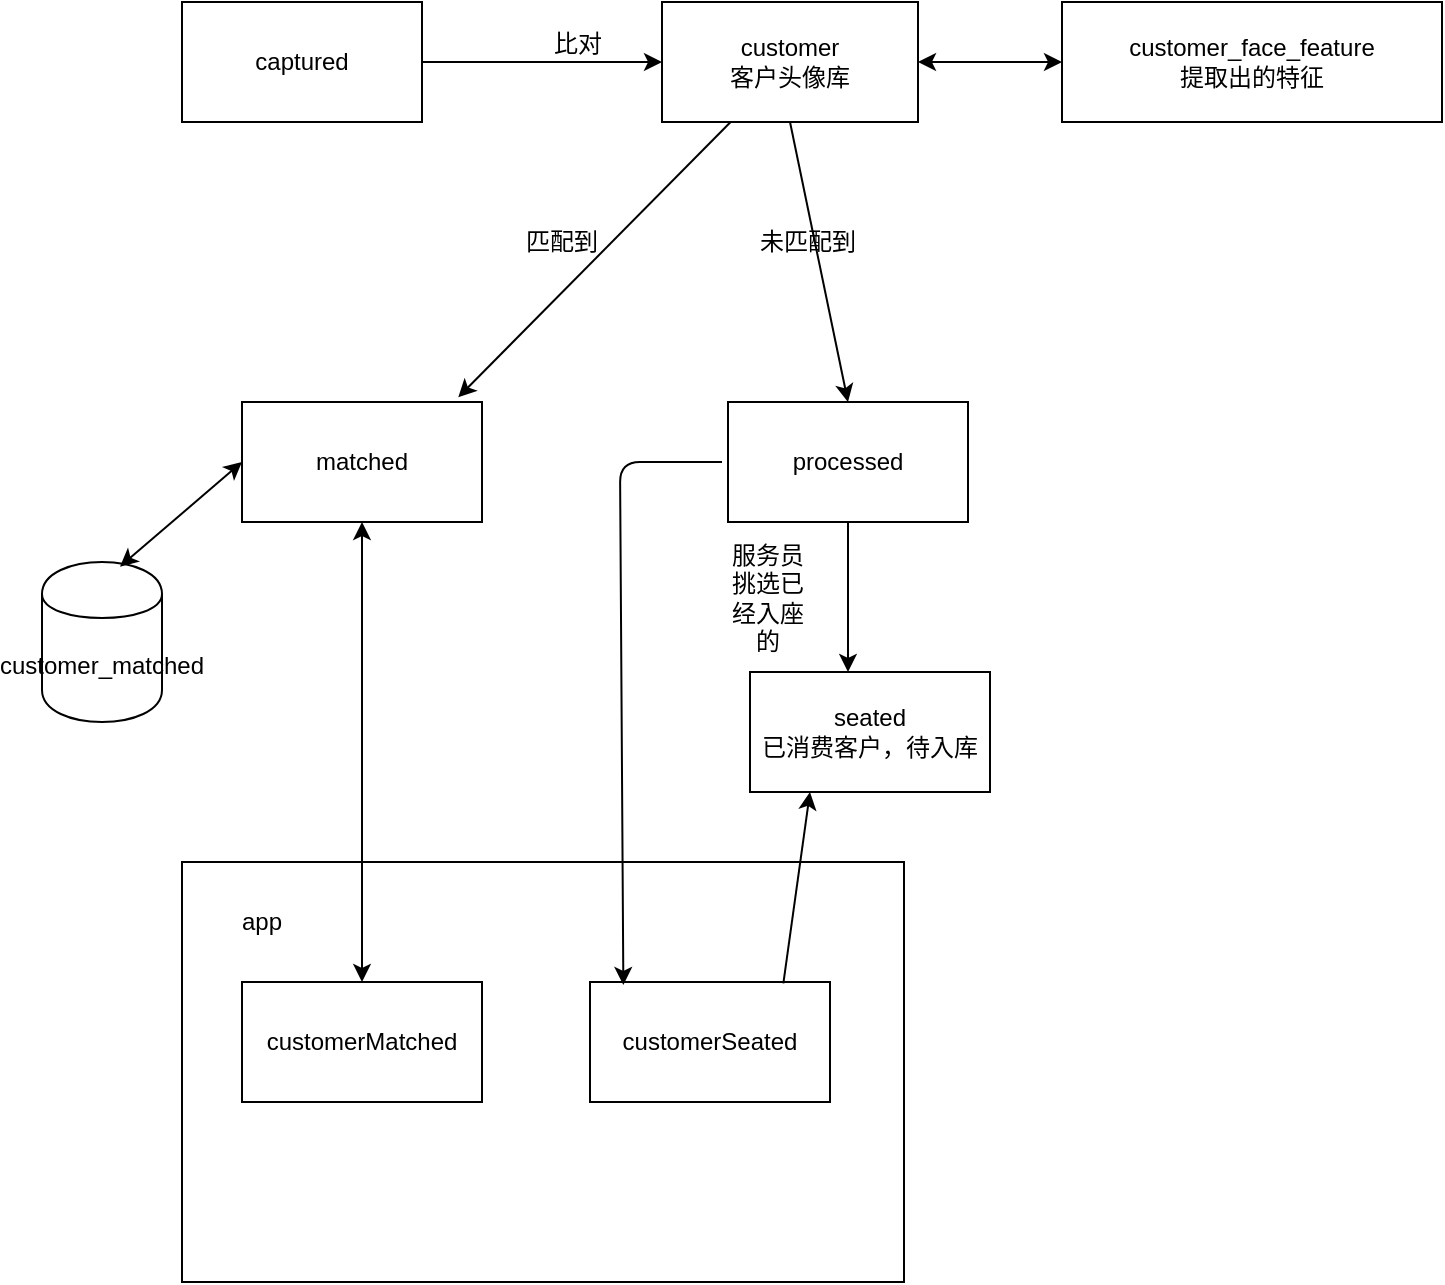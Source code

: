 <mxfile version="12.2.4" pages="1"><diagram id="f2VUF7hxLKqQw8rbs49H" name="Page-1"><mxGraphModel dx="783" dy="592" grid="1" gridSize="10" guides="1" tooltips="1" connect="1" arrows="1" fold="1" page="1" pageScale="1" pageWidth="827" pageHeight="1169" math="0" shadow="0"><root><mxCell id="0"/><mxCell id="1" parent="0"/><mxCell id="2" value="captured" style="rounded=0;whiteSpace=wrap;html=1;" parent="1" vertex="1"><mxGeometry x="160" y="170" width="120" height="60" as="geometry"/></mxCell><mxCell id="3" value="matched" style="rounded=0;whiteSpace=wrap;html=1;" parent="1" vertex="1"><mxGeometry x="190" y="370" width="120" height="60" as="geometry"/></mxCell><mxCell id="4" value="&lt;span style=&quot;white-space: normal&quot;&gt;customer&lt;br&gt;客户头像库&lt;br&gt;&lt;/span&gt;" style="rounded=0;whiteSpace=wrap;html=1;" parent="1" vertex="1"><mxGeometry x="400" y="170" width="128" height="60" as="geometry"/></mxCell><mxCell id="6" value="比对" style="text;html=1;resizable=0;points=[];autosize=1;align=left;verticalAlign=top;spacingTop=-4;" parent="1" vertex="1"><mxGeometry x="344" y="181" width="40" height="10" as="geometry"/></mxCell><mxCell id="9" value="processed" style="rounded=0;whiteSpace=wrap;html=1;" parent="1" vertex="1"><mxGeometry x="433" y="370" width="120" height="60" as="geometry"/></mxCell><mxCell id="11" value="" style="endArrow=classic;html=1;entryX=0;entryY=0.5;entryDx=0;entryDy=0;exitX=1;exitY=0.5;exitDx=0;exitDy=0;" parent="1" source="2" target="4" edge="1"><mxGeometry width="50" height="50" relative="1" as="geometry"><mxPoint x="180" y="500" as="sourcePoint"/><mxPoint x="230" y="450" as="targetPoint"/></mxGeometry></mxCell><mxCell id="12" value="" style="endArrow=classic;html=1;entryX=0.901;entryY=-0.039;entryDx=0;entryDy=0;entryPerimeter=0;" parent="1" source="4" target="3" edge="1"><mxGeometry width="50" height="50" relative="1" as="geometry"><mxPoint x="305.067" y="270" as="sourcePoint"/><mxPoint x="240" y="370" as="targetPoint"/></mxGeometry></mxCell><mxCell id="13" value="" style="endArrow=classic;html=1;entryX=0.5;entryY=0;entryDx=0;entryDy=0;exitX=0.5;exitY=1;exitDx=0;exitDy=0;" parent="1" source="4" target="9" edge="1"><mxGeometry width="50" height="50" relative="1" as="geometry"><mxPoint x="476" y="240" as="sourcePoint"/><mxPoint x="240" y="370" as="targetPoint"/></mxGeometry></mxCell><mxCell id="14" value="customer_face_feature&lt;br&gt;提取出的特征" style="rounded=0;whiteSpace=wrap;html=1;" parent="1" vertex="1"><mxGeometry x="600" y="170" width="190" height="60" as="geometry"/></mxCell><mxCell id="19" value="匹配到" style="text;html=1;strokeColor=none;fillColor=none;align=center;verticalAlign=middle;whiteSpace=wrap;rounded=0;" parent="1" vertex="1"><mxGeometry x="330" y="280" width="40" height="20" as="geometry"/></mxCell><mxCell id="20" value="未匹配到" style="text;html=1;strokeColor=none;fillColor=none;align=center;verticalAlign=middle;whiteSpace=wrap;rounded=0;" parent="1" vertex="1"><mxGeometry x="442" y="280" width="62" height="20" as="geometry"/></mxCell><mxCell id="22" value="" style="endArrow=classic;startArrow=classic;html=1;entryX=0;entryY=0.5;entryDx=0;entryDy=0;exitX=1;exitY=0.5;exitDx=0;exitDy=0;" parent="1" source="4" target="14" edge="1"><mxGeometry width="50" height="50" relative="1" as="geometry"><mxPoint x="630" y="241" as="sourcePoint"/><mxPoint x="680" y="191" as="targetPoint"/></mxGeometry></mxCell><mxCell id="23" value="seated&lt;br&gt;已消费客户，待入库" style="rounded=0;whiteSpace=wrap;html=1;" parent="1" vertex="1"><mxGeometry x="444" y="505" width="120" height="60" as="geometry"/></mxCell><mxCell id="24" value="" style="endArrow=classic;html=1;exitX=0.5;exitY=1;exitDx=0;exitDy=0;" parent="1" source="9" edge="1"><mxGeometry width="50" height="50" relative="1" as="geometry"><mxPoint x="160" y="640" as="sourcePoint"/><mxPoint x="493" y="505" as="targetPoint"/></mxGeometry></mxCell><mxCell id="25" value="服务员挑选已经入座的" style="text;html=1;strokeColor=none;fillColor=none;align=center;verticalAlign=middle;whiteSpace=wrap;rounded=0;" parent="1" vertex="1"><mxGeometry x="433" y="457.5" width="40" height="20" as="geometry"/></mxCell><mxCell id="30" value="" style="rounded=0;whiteSpace=wrap;html=1;" parent="1" vertex="1"><mxGeometry x="160" y="600" width="361" height="210" as="geometry"/></mxCell><mxCell id="32" value="app" style="text;html=1;strokeColor=none;fillColor=none;align=center;verticalAlign=middle;whiteSpace=wrap;rounded=0;" parent="1" vertex="1"><mxGeometry x="180" y="620" width="40" height="20" as="geometry"/></mxCell><mxCell id="33" value="customerMatched" style="rounded=0;whiteSpace=wrap;html=1;" parent="1" vertex="1"><mxGeometry x="190" y="660" width="120" height="60" as="geometry"/></mxCell><mxCell id="34" value="" style="endArrow=classic;startArrow=classic;html=1;entryX=0.5;entryY=1;entryDx=0;entryDy=0;exitX=0.5;exitY=0;exitDx=0;exitDy=0;" parent="1" source="33" target="3" edge="1"><mxGeometry width="50" height="50" relative="1" as="geometry"><mxPoint x="90" y="625" as="sourcePoint"/><mxPoint x="140" y="575" as="targetPoint"/><Array as="points"/></mxGeometry></mxCell><mxCell id="35" value="customerSeated" style="rounded=0;whiteSpace=wrap;html=1;" parent="1" vertex="1"><mxGeometry x="364" y="660" width="120" height="60" as="geometry"/></mxCell><mxCell id="37" value="" style="endArrow=classic;html=1;entryX=0.139;entryY=0.025;entryDx=0;entryDy=0;entryPerimeter=0;" parent="1" target="35" edge="1"><mxGeometry width="50" height="50" relative="1" as="geometry"><mxPoint x="430" y="400" as="sourcePoint"/><mxPoint x="379" y="640" as="targetPoint"/><Array as="points"><mxPoint x="379" y="400"/></Array></mxGeometry></mxCell><mxCell id="38" value="" style="endArrow=classic;html=1;exitX=0.814;exitY=0.011;exitDx=0;exitDy=0;exitPerimeter=0;entryX=0.25;entryY=1;entryDx=0;entryDy=0;" parent="1" target="23" edge="1"><mxGeometry width="50" height="50" relative="1" as="geometry"><mxPoint x="460.68" y="660.66" as="sourcePoint"/><mxPoint x="459" y="565" as="targetPoint"/></mxGeometry></mxCell><mxCell id="40" value="customer_matched" style="shape=cylinder;whiteSpace=wrap;html=1;boundedLbl=1;backgroundOutline=1;" vertex="1" parent="1"><mxGeometry x="90" y="450" width="60" height="80" as="geometry"/></mxCell><mxCell id="41" value="" style="endArrow=classic;startArrow=classic;html=1;entryX=0;entryY=0.5;entryDx=0;entryDy=0;exitX=0.65;exitY=0.029;exitDx=0;exitDy=0;exitPerimeter=0;" edge="1" parent="1" source="40" target="3"><mxGeometry width="50" height="50" relative="1" as="geometry"><mxPoint x="140" y="457.5" as="sourcePoint"/><mxPoint x="190" y="407.5" as="targetPoint"/></mxGeometry></mxCell></root></mxGraphModel></diagram></mxfile>